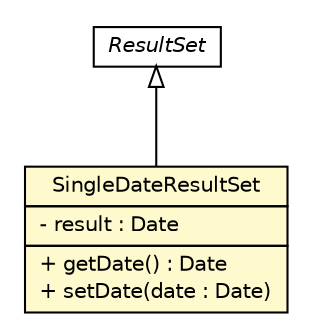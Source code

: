 #!/usr/local/bin/dot
#
# Class diagram 
# Generated by UmlGraph version 4.8 (http://www.spinellis.gr/sw/umlgraph)
#

digraph G {
	edge [fontname="Helvetica",fontsize=10,labelfontname="Helvetica",labelfontsize=10];
	node [fontname="Helvetica",fontsize=10,shape=plaintext];
	// gov.nih.nci.ncia.resultset.ResultSet
	c54483 [label=<<table border="0" cellborder="1" cellspacing="0" cellpadding="2" port="p" href="./ResultSet.html">
		<tr><td><table border="0" cellspacing="0" cellpadding="1">
			<tr><td><font face="Helvetica-Oblique"> ResultSet </font></td></tr>
		</table></td></tr>
		</table>>, fontname="Helvetica", fontcolor="black", fontsize=10.0];
	// gov.nih.nci.ncia.resultset.SingleDateResultSet
	c54486 [label=<<table border="0" cellborder="1" cellspacing="0" cellpadding="2" port="p" bgcolor="lemonChiffon" href="./SingleDateResultSet.html">
		<tr><td><table border="0" cellspacing="0" cellpadding="1">
			<tr><td> SingleDateResultSet </td></tr>
		</table></td></tr>
		<tr><td><table border="0" cellspacing="0" cellpadding="1">
			<tr><td align="left"> - result : Date </td></tr>
		</table></td></tr>
		<tr><td><table border="0" cellspacing="0" cellpadding="1">
			<tr><td align="left"> + getDate() : Date </td></tr>
			<tr><td align="left"> + setDate(date : Date) </td></tr>
		</table></td></tr>
		</table>>, fontname="Helvetica", fontcolor="black", fontsize=10.0];
	//gov.nih.nci.ncia.resultset.SingleDateResultSet extends gov.nih.nci.ncia.resultset.ResultSet
	c54483:p -> c54486:p [dir=back,arrowtail=empty];
}

